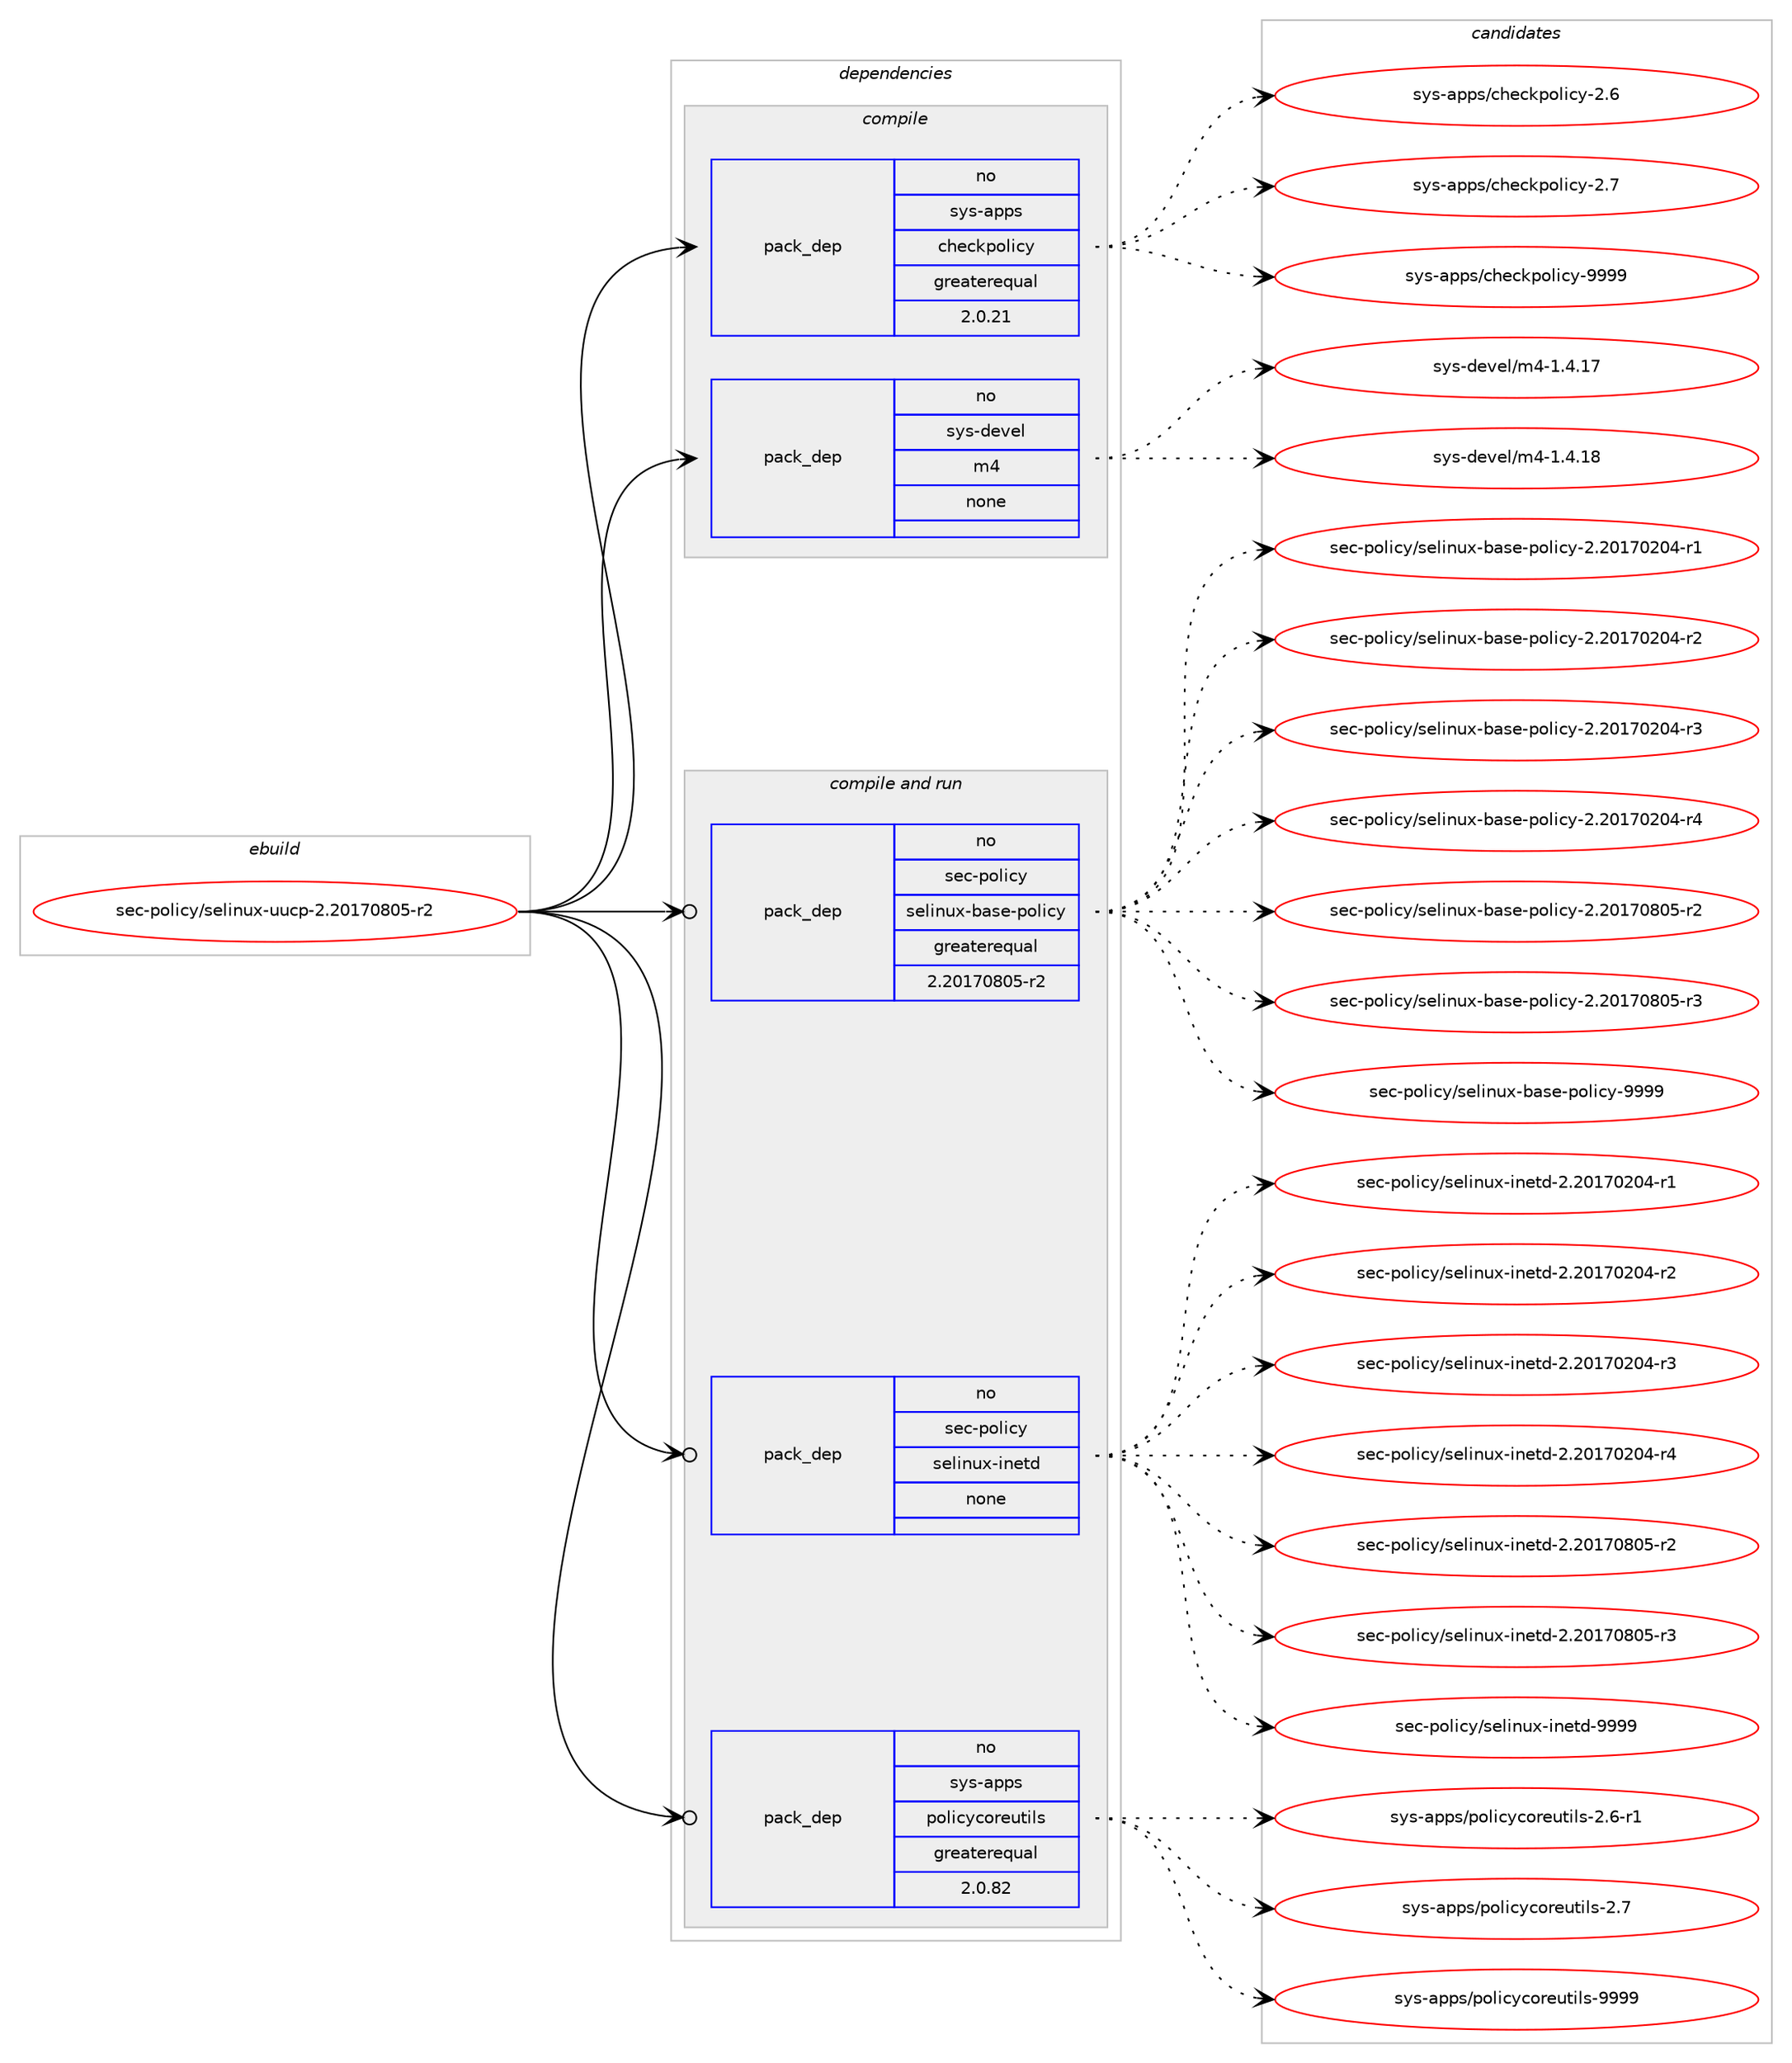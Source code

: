 digraph prolog {

# *************
# Graph options
# *************

newrank=true;
concentrate=true;
compound=true;
graph [rankdir=LR,fontname=Helvetica,fontsize=10,ranksep=1.5];#, ranksep=2.5, nodesep=0.2];
edge  [arrowhead=vee];
node  [fontname=Helvetica,fontsize=10];

# **********
# The ebuild
# **********

subgraph cluster_leftcol {
color=gray;
rank=same;
label=<<i>ebuild</i>>;
id [label="sec-policy/selinux-uucp-2.20170805-r2", color=red, width=4, href="../sec-policy/selinux-uucp-2.20170805-r2.svg"];
}

# ****************
# The dependencies
# ****************

subgraph cluster_midcol {
color=gray;
label=<<i>dependencies</i>>;
subgraph cluster_compile {
fillcolor="#eeeeee";
style=filled;
label=<<i>compile</i>>;
subgraph pack4886 {
dependency5513 [label=<<TABLE BORDER="0" CELLBORDER="1" CELLSPACING="0" CELLPADDING="4" WIDTH="220"><TR><TD ROWSPAN="6" CELLPADDING="30">pack_dep</TD></TR><TR><TD WIDTH="110">no</TD></TR><TR><TD>sys-apps</TD></TR><TR><TD>checkpolicy</TD></TR><TR><TD>greaterequal</TD></TR><TR><TD>2.0.21</TD></TR></TABLE>>, shape=none, color=blue];
}
id:e -> dependency5513:w [weight=20,style="solid",arrowhead="vee"];
subgraph pack4887 {
dependency5514 [label=<<TABLE BORDER="0" CELLBORDER="1" CELLSPACING="0" CELLPADDING="4" WIDTH="220"><TR><TD ROWSPAN="6" CELLPADDING="30">pack_dep</TD></TR><TR><TD WIDTH="110">no</TD></TR><TR><TD>sys-devel</TD></TR><TR><TD>m4</TD></TR><TR><TD>none</TD></TR><TR><TD></TD></TR></TABLE>>, shape=none, color=blue];
}
id:e -> dependency5514:w [weight=20,style="solid",arrowhead="vee"];
}
subgraph cluster_compileandrun {
fillcolor="#eeeeee";
style=filled;
label=<<i>compile and run</i>>;
subgraph pack4888 {
dependency5515 [label=<<TABLE BORDER="0" CELLBORDER="1" CELLSPACING="0" CELLPADDING="4" WIDTH="220"><TR><TD ROWSPAN="6" CELLPADDING="30">pack_dep</TD></TR><TR><TD WIDTH="110">no</TD></TR><TR><TD>sec-policy</TD></TR><TR><TD>selinux-base-policy</TD></TR><TR><TD>greaterequal</TD></TR><TR><TD>2.20170805-r2</TD></TR></TABLE>>, shape=none, color=blue];
}
id:e -> dependency5515:w [weight=20,style="solid",arrowhead="odotvee"];
subgraph pack4889 {
dependency5516 [label=<<TABLE BORDER="0" CELLBORDER="1" CELLSPACING="0" CELLPADDING="4" WIDTH="220"><TR><TD ROWSPAN="6" CELLPADDING="30">pack_dep</TD></TR><TR><TD WIDTH="110">no</TD></TR><TR><TD>sec-policy</TD></TR><TR><TD>selinux-inetd</TD></TR><TR><TD>none</TD></TR><TR><TD></TD></TR></TABLE>>, shape=none, color=blue];
}
id:e -> dependency5516:w [weight=20,style="solid",arrowhead="odotvee"];
subgraph pack4890 {
dependency5517 [label=<<TABLE BORDER="0" CELLBORDER="1" CELLSPACING="0" CELLPADDING="4" WIDTH="220"><TR><TD ROWSPAN="6" CELLPADDING="30">pack_dep</TD></TR><TR><TD WIDTH="110">no</TD></TR><TR><TD>sys-apps</TD></TR><TR><TD>policycoreutils</TD></TR><TR><TD>greaterequal</TD></TR><TR><TD>2.0.82</TD></TR></TABLE>>, shape=none, color=blue];
}
id:e -> dependency5517:w [weight=20,style="solid",arrowhead="odotvee"];
}
subgraph cluster_run {
fillcolor="#eeeeee";
style=filled;
label=<<i>run</i>>;
}
}

# **************
# The candidates
# **************

subgraph cluster_choices {
rank=same;
color=gray;
label=<<i>candidates</i>>;

subgraph choice4886 {
color=black;
nodesep=1;
choice11512111545971121121154799104101991071121111081059912145504654 [label="sys-apps/checkpolicy-2.6", color=red, width=4,href="../sys-apps/checkpolicy-2.6.svg"];
choice11512111545971121121154799104101991071121111081059912145504655 [label="sys-apps/checkpolicy-2.7", color=red, width=4,href="../sys-apps/checkpolicy-2.7.svg"];
choice1151211154597112112115479910410199107112111108105991214557575757 [label="sys-apps/checkpolicy-9999", color=red, width=4,href="../sys-apps/checkpolicy-9999.svg"];
dependency5513:e -> choice11512111545971121121154799104101991071121111081059912145504654:w [style=dotted,weight="100"];
dependency5513:e -> choice11512111545971121121154799104101991071121111081059912145504655:w [style=dotted,weight="100"];
dependency5513:e -> choice1151211154597112112115479910410199107112111108105991214557575757:w [style=dotted,weight="100"];
}
subgraph choice4887 {
color=black;
nodesep=1;
choice11512111545100101118101108471095245494652464955 [label="sys-devel/m4-1.4.17", color=red, width=4,href="../sys-devel/m4-1.4.17.svg"];
choice11512111545100101118101108471095245494652464956 [label="sys-devel/m4-1.4.18", color=red, width=4,href="../sys-devel/m4-1.4.18.svg"];
dependency5514:e -> choice11512111545100101118101108471095245494652464955:w [style=dotted,weight="100"];
dependency5514:e -> choice11512111545100101118101108471095245494652464956:w [style=dotted,weight="100"];
}
subgraph choice4888 {
color=black;
nodesep=1;
choice11510199451121111081059912147115101108105110117120459897115101451121111081059912145504650484955485048524511449 [label="sec-policy/selinux-base-policy-2.20170204-r1", color=red, width=4,href="../sec-policy/selinux-base-policy-2.20170204-r1.svg"];
choice11510199451121111081059912147115101108105110117120459897115101451121111081059912145504650484955485048524511450 [label="sec-policy/selinux-base-policy-2.20170204-r2", color=red, width=4,href="../sec-policy/selinux-base-policy-2.20170204-r2.svg"];
choice11510199451121111081059912147115101108105110117120459897115101451121111081059912145504650484955485048524511451 [label="sec-policy/selinux-base-policy-2.20170204-r3", color=red, width=4,href="../sec-policy/selinux-base-policy-2.20170204-r3.svg"];
choice11510199451121111081059912147115101108105110117120459897115101451121111081059912145504650484955485048524511452 [label="sec-policy/selinux-base-policy-2.20170204-r4", color=red, width=4,href="../sec-policy/selinux-base-policy-2.20170204-r4.svg"];
choice11510199451121111081059912147115101108105110117120459897115101451121111081059912145504650484955485648534511450 [label="sec-policy/selinux-base-policy-2.20170805-r2", color=red, width=4,href="../sec-policy/selinux-base-policy-2.20170805-r2.svg"];
choice11510199451121111081059912147115101108105110117120459897115101451121111081059912145504650484955485648534511451 [label="sec-policy/selinux-base-policy-2.20170805-r3", color=red, width=4,href="../sec-policy/selinux-base-policy-2.20170805-r3.svg"];
choice1151019945112111108105991214711510110810511011712045989711510145112111108105991214557575757 [label="sec-policy/selinux-base-policy-9999", color=red, width=4,href="../sec-policy/selinux-base-policy-9999.svg"];
dependency5515:e -> choice11510199451121111081059912147115101108105110117120459897115101451121111081059912145504650484955485048524511449:w [style=dotted,weight="100"];
dependency5515:e -> choice11510199451121111081059912147115101108105110117120459897115101451121111081059912145504650484955485048524511450:w [style=dotted,weight="100"];
dependency5515:e -> choice11510199451121111081059912147115101108105110117120459897115101451121111081059912145504650484955485048524511451:w [style=dotted,weight="100"];
dependency5515:e -> choice11510199451121111081059912147115101108105110117120459897115101451121111081059912145504650484955485048524511452:w [style=dotted,weight="100"];
dependency5515:e -> choice11510199451121111081059912147115101108105110117120459897115101451121111081059912145504650484955485648534511450:w [style=dotted,weight="100"];
dependency5515:e -> choice11510199451121111081059912147115101108105110117120459897115101451121111081059912145504650484955485648534511451:w [style=dotted,weight="100"];
dependency5515:e -> choice1151019945112111108105991214711510110810511011712045989711510145112111108105991214557575757:w [style=dotted,weight="100"];
}
subgraph choice4889 {
color=black;
nodesep=1;
choice115101994511211110810599121471151011081051101171204510511010111610045504650484955485048524511449 [label="sec-policy/selinux-inetd-2.20170204-r1", color=red, width=4,href="../sec-policy/selinux-inetd-2.20170204-r1.svg"];
choice115101994511211110810599121471151011081051101171204510511010111610045504650484955485048524511450 [label="sec-policy/selinux-inetd-2.20170204-r2", color=red, width=4,href="../sec-policy/selinux-inetd-2.20170204-r2.svg"];
choice115101994511211110810599121471151011081051101171204510511010111610045504650484955485048524511451 [label="sec-policy/selinux-inetd-2.20170204-r3", color=red, width=4,href="../sec-policy/selinux-inetd-2.20170204-r3.svg"];
choice115101994511211110810599121471151011081051101171204510511010111610045504650484955485048524511452 [label="sec-policy/selinux-inetd-2.20170204-r4", color=red, width=4,href="../sec-policy/selinux-inetd-2.20170204-r4.svg"];
choice115101994511211110810599121471151011081051101171204510511010111610045504650484955485648534511450 [label="sec-policy/selinux-inetd-2.20170805-r2", color=red, width=4,href="../sec-policy/selinux-inetd-2.20170805-r2.svg"];
choice115101994511211110810599121471151011081051101171204510511010111610045504650484955485648534511451 [label="sec-policy/selinux-inetd-2.20170805-r3", color=red, width=4,href="../sec-policy/selinux-inetd-2.20170805-r3.svg"];
choice11510199451121111081059912147115101108105110117120451051101011161004557575757 [label="sec-policy/selinux-inetd-9999", color=red, width=4,href="../sec-policy/selinux-inetd-9999.svg"];
dependency5516:e -> choice115101994511211110810599121471151011081051101171204510511010111610045504650484955485048524511449:w [style=dotted,weight="100"];
dependency5516:e -> choice115101994511211110810599121471151011081051101171204510511010111610045504650484955485048524511450:w [style=dotted,weight="100"];
dependency5516:e -> choice115101994511211110810599121471151011081051101171204510511010111610045504650484955485048524511451:w [style=dotted,weight="100"];
dependency5516:e -> choice115101994511211110810599121471151011081051101171204510511010111610045504650484955485048524511452:w [style=dotted,weight="100"];
dependency5516:e -> choice115101994511211110810599121471151011081051101171204510511010111610045504650484955485648534511450:w [style=dotted,weight="100"];
dependency5516:e -> choice115101994511211110810599121471151011081051101171204510511010111610045504650484955485648534511451:w [style=dotted,weight="100"];
dependency5516:e -> choice11510199451121111081059912147115101108105110117120451051101011161004557575757:w [style=dotted,weight="100"];
}
subgraph choice4890 {
color=black;
nodesep=1;
choice1151211154597112112115471121111081059912199111114101117116105108115455046544511449 [label="sys-apps/policycoreutils-2.6-r1", color=red, width=4,href="../sys-apps/policycoreutils-2.6-r1.svg"];
choice115121115459711211211547112111108105991219911111410111711610510811545504655 [label="sys-apps/policycoreutils-2.7", color=red, width=4,href="../sys-apps/policycoreutils-2.7.svg"];
choice11512111545971121121154711211110810599121991111141011171161051081154557575757 [label="sys-apps/policycoreutils-9999", color=red, width=4,href="../sys-apps/policycoreutils-9999.svg"];
dependency5517:e -> choice1151211154597112112115471121111081059912199111114101117116105108115455046544511449:w [style=dotted,weight="100"];
dependency5517:e -> choice115121115459711211211547112111108105991219911111410111711610510811545504655:w [style=dotted,weight="100"];
dependency5517:e -> choice11512111545971121121154711211110810599121991111141011171161051081154557575757:w [style=dotted,weight="100"];
}
}

}
